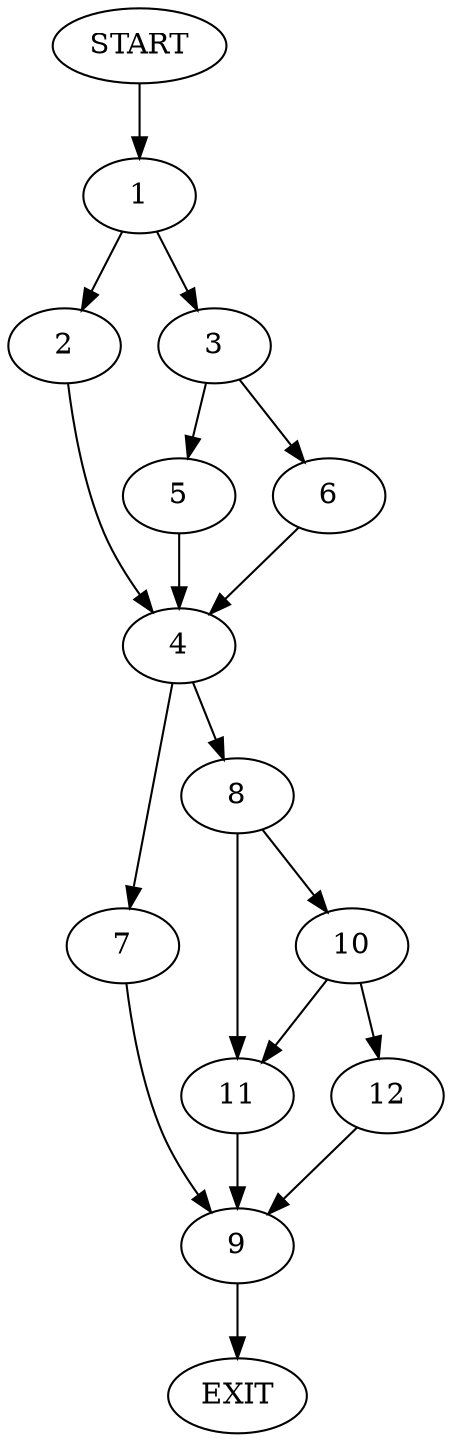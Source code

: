digraph {
0 [label="START"]
13 [label="EXIT"]
0 -> 1
1 -> 2
1 -> 3
2 -> 4
3 -> 5
3 -> 6
6 -> 4
5 -> 4
4 -> 7
4 -> 8
7 -> 9
8 -> 10
8 -> 11
9 -> 13
10 -> 11
10 -> 12
11 -> 9
12 -> 9
}
